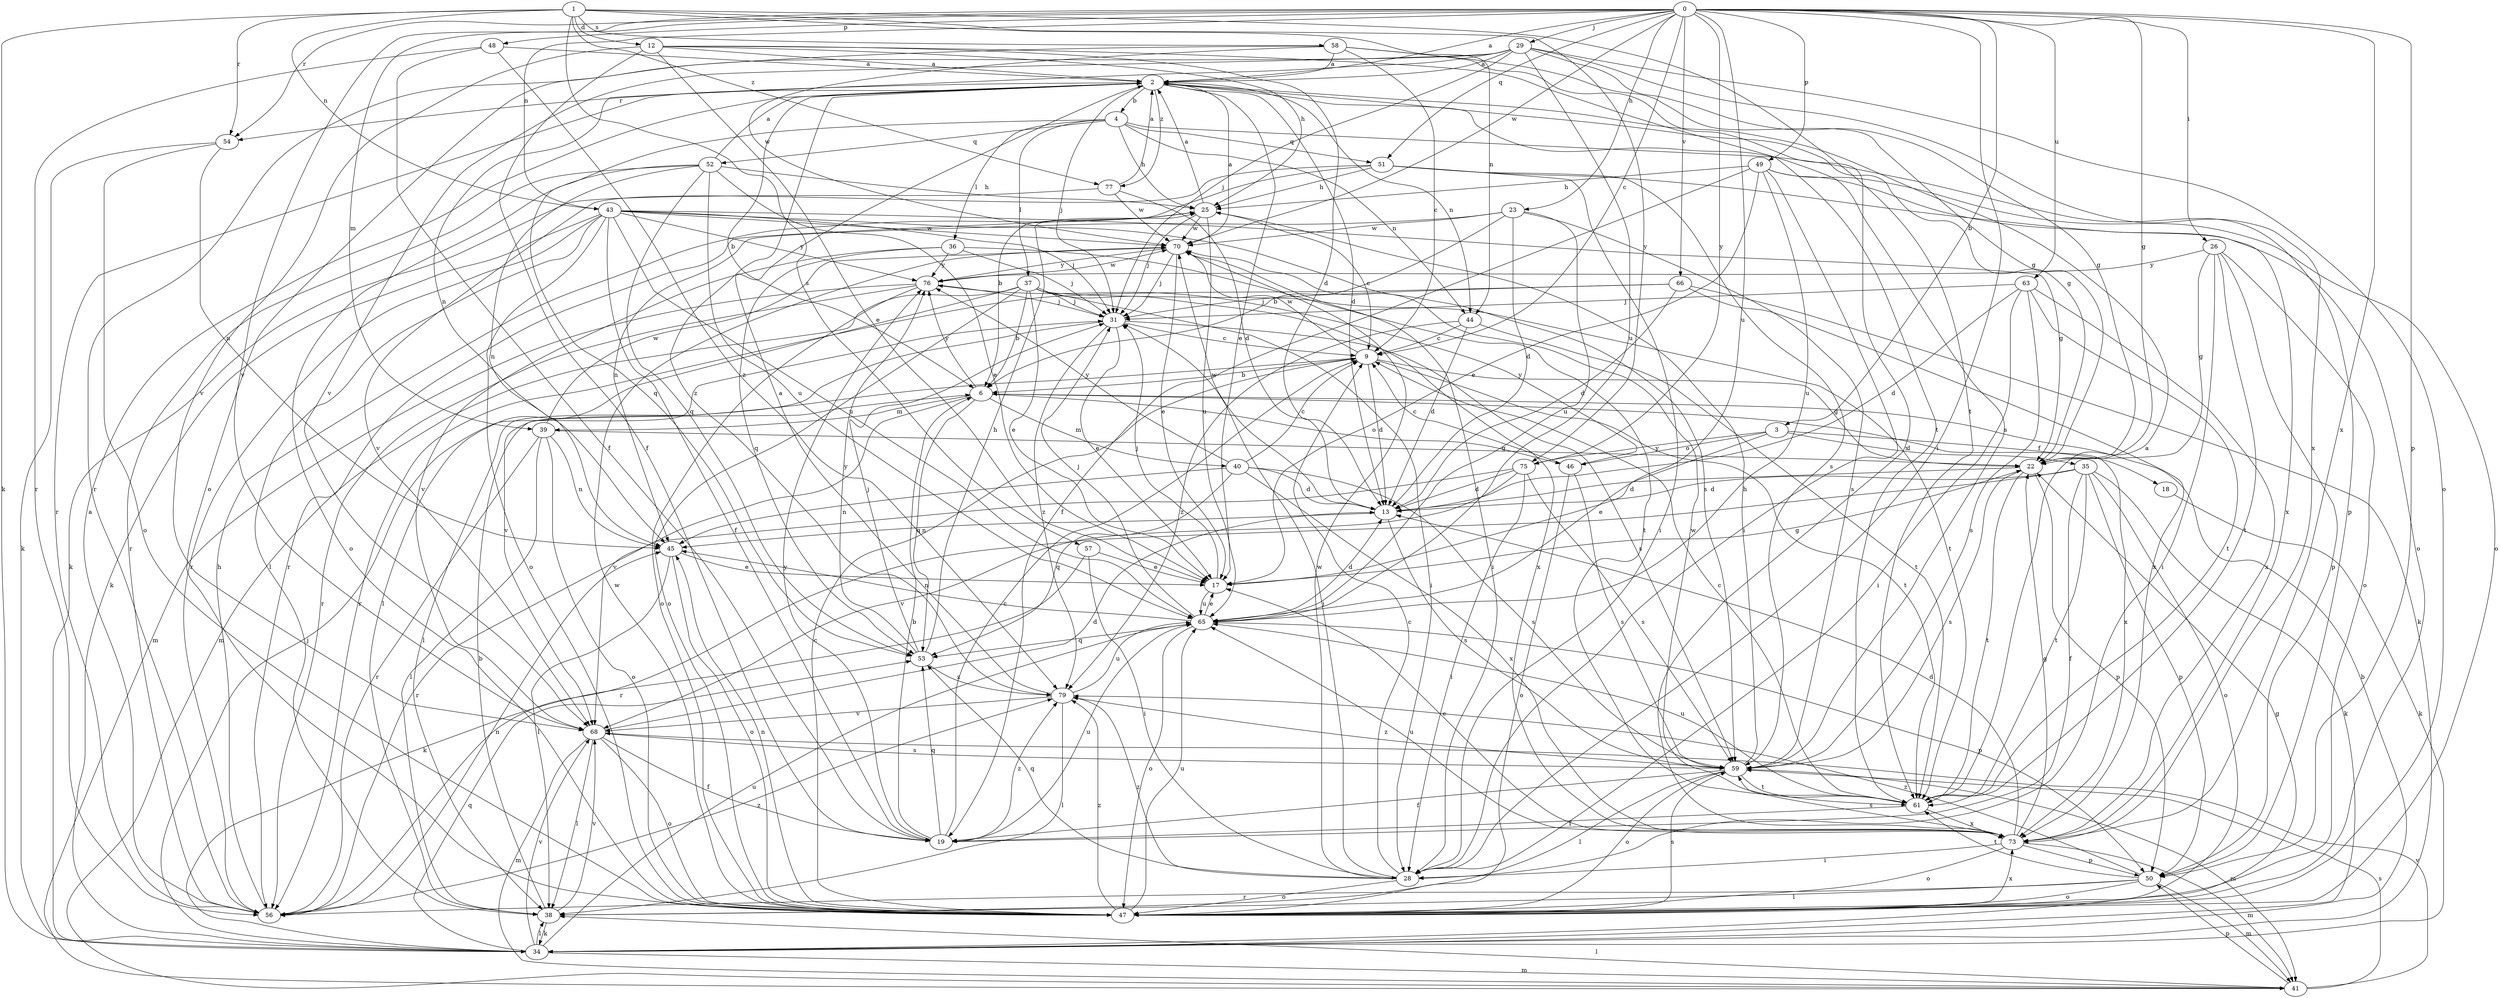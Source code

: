 strict digraph  {
0;
1;
2;
3;
4;
6;
9;
12;
13;
17;
18;
19;
22;
23;
25;
26;
28;
29;
31;
34;
35;
36;
37;
38;
39;
40;
41;
43;
44;
45;
46;
47;
48;
49;
50;
51;
52;
53;
54;
56;
57;
58;
59;
61;
63;
65;
66;
68;
70;
73;
75;
76;
77;
79;
0 -> 2  [label=a];
0 -> 3  [label=b];
0 -> 9  [label=c];
0 -> 22  [label=g];
0 -> 23  [label=h];
0 -> 26  [label=i];
0 -> 28  [label=i];
0 -> 29  [label=j];
0 -> 39  [label=m];
0 -> 43  [label=n];
0 -> 48  [label=p];
0 -> 49  [label=p];
0 -> 50  [label=p];
0 -> 51  [label=q];
0 -> 54  [label=r];
0 -> 63  [label=u];
0 -> 65  [label=u];
0 -> 66  [label=v];
0 -> 68  [label=v];
0 -> 70  [label=w];
0 -> 73  [label=x];
0 -> 75  [label=y];
1 -> 12  [label=d];
1 -> 34  [label=k];
1 -> 43  [label=n];
1 -> 44  [label=n];
1 -> 54  [label=r];
1 -> 57  [label=s];
1 -> 58  [label=s];
1 -> 61  [label=t];
1 -> 75  [label=y];
1 -> 77  [label=z];
2 -> 4  [label=b];
2 -> 6  [label=b];
2 -> 13  [label=d];
2 -> 17  [label=e];
2 -> 22  [label=g];
2 -> 31  [label=j];
2 -> 44  [label=n];
2 -> 54  [label=r];
2 -> 56  [label=r];
2 -> 59  [label=s];
2 -> 77  [label=z];
2 -> 79  [label=z];
3 -> 17  [label=e];
3 -> 18  [label=f];
3 -> 35  [label=l];
3 -> 46  [label=o];
3 -> 75  [label=y];
4 -> 25  [label=h];
4 -> 36  [label=l];
4 -> 37  [label=l];
4 -> 44  [label=n];
4 -> 50  [label=p];
4 -> 51  [label=q];
4 -> 52  [label=q];
4 -> 53  [label=q];
6 -> 39  [label=m];
6 -> 40  [label=m];
6 -> 46  [label=o];
6 -> 53  [label=q];
6 -> 68  [label=v];
6 -> 73  [label=x];
6 -> 76  [label=y];
9 -> 6  [label=b];
9 -> 13  [label=d];
9 -> 22  [label=g];
9 -> 38  [label=l];
9 -> 61  [label=t];
9 -> 70  [label=w];
12 -> 2  [label=a];
12 -> 13  [label=d];
12 -> 17  [label=e];
12 -> 19  [label=f];
12 -> 25  [label=h];
12 -> 61  [label=t];
12 -> 68  [label=v];
13 -> 45  [label=n];
13 -> 59  [label=s];
13 -> 70  [label=w];
17 -> 22  [label=g];
17 -> 31  [label=j];
17 -> 65  [label=u];
18 -> 34  [label=k];
19 -> 6  [label=b];
19 -> 9  [label=c];
19 -> 53  [label=q];
19 -> 65  [label=u];
19 -> 76  [label=y];
19 -> 79  [label=z];
22 -> 13  [label=d];
22 -> 50  [label=p];
22 -> 59  [label=s];
22 -> 61  [label=t];
23 -> 6  [label=b];
23 -> 13  [label=d];
23 -> 45  [label=n];
23 -> 59  [label=s];
23 -> 65  [label=u];
23 -> 70  [label=w];
25 -> 2  [label=a];
25 -> 9  [label=c];
25 -> 31  [label=j];
25 -> 56  [label=r];
25 -> 65  [label=u];
25 -> 70  [label=w];
26 -> 22  [label=g];
26 -> 28  [label=i];
26 -> 47  [label=o];
26 -> 50  [label=p];
26 -> 61  [label=t];
26 -> 76  [label=y];
28 -> 9  [label=c];
28 -> 31  [label=j];
28 -> 47  [label=o];
28 -> 53  [label=q];
28 -> 70  [label=w];
28 -> 79  [label=z];
29 -> 2  [label=a];
29 -> 22  [label=g];
29 -> 31  [label=j];
29 -> 45  [label=n];
29 -> 47  [label=o];
29 -> 56  [label=r];
29 -> 65  [label=u];
29 -> 68  [label=v];
29 -> 73  [label=x];
31 -> 9  [label=c];
31 -> 17  [label=e];
31 -> 59  [label=s];
31 -> 68  [label=v];
31 -> 79  [label=z];
34 -> 6  [label=b];
34 -> 22  [label=g];
34 -> 31  [label=j];
34 -> 38  [label=l];
34 -> 41  [label=m];
34 -> 53  [label=q];
34 -> 65  [label=u];
34 -> 68  [label=v];
35 -> 13  [label=d];
35 -> 19  [label=f];
35 -> 34  [label=k];
35 -> 47  [label=o];
35 -> 50  [label=p];
35 -> 56  [label=r];
35 -> 61  [label=t];
36 -> 31  [label=j];
36 -> 53  [label=q];
36 -> 61  [label=t];
36 -> 68  [label=v];
36 -> 76  [label=y];
37 -> 6  [label=b];
37 -> 17  [label=e];
37 -> 28  [label=i];
37 -> 31  [label=j];
37 -> 38  [label=l];
37 -> 41  [label=m];
37 -> 47  [label=o];
37 -> 61  [label=t];
37 -> 73  [label=x];
38 -> 6  [label=b];
38 -> 34  [label=k];
38 -> 68  [label=v];
39 -> 22  [label=g];
39 -> 38  [label=l];
39 -> 45  [label=n];
39 -> 47  [label=o];
39 -> 56  [label=r];
39 -> 70  [label=w];
40 -> 9  [label=c];
40 -> 13  [label=d];
40 -> 45  [label=n];
40 -> 53  [label=q];
40 -> 59  [label=s];
40 -> 73  [label=x];
40 -> 76  [label=y];
41 -> 38  [label=l];
41 -> 50  [label=p];
41 -> 59  [label=s];
41 -> 68  [label=v];
43 -> 19  [label=f];
43 -> 22  [label=g];
43 -> 31  [label=j];
43 -> 34  [label=k];
43 -> 38  [label=l];
43 -> 47  [label=o];
43 -> 56  [label=r];
43 -> 59  [label=s];
43 -> 65  [label=u];
43 -> 70  [label=w];
43 -> 76  [label=y];
44 -> 9  [label=c];
44 -> 13  [label=d];
44 -> 61  [label=t];
44 -> 79  [label=z];
45 -> 17  [label=e];
45 -> 38  [label=l];
45 -> 47  [label=o];
46 -> 9  [label=c];
46 -> 47  [label=o];
46 -> 59  [label=s];
46 -> 76  [label=y];
47 -> 9  [label=c];
47 -> 45  [label=n];
47 -> 59  [label=s];
47 -> 65  [label=u];
47 -> 70  [label=w];
47 -> 73  [label=x];
47 -> 79  [label=z];
48 -> 2  [label=a];
48 -> 19  [label=f];
48 -> 56  [label=r];
48 -> 79  [label=z];
49 -> 17  [label=e];
49 -> 19  [label=f];
49 -> 25  [label=h];
49 -> 28  [label=i];
49 -> 47  [label=o];
49 -> 65  [label=u];
49 -> 73  [label=x];
50 -> 38  [label=l];
50 -> 41  [label=m];
50 -> 47  [label=o];
50 -> 56  [label=r];
50 -> 61  [label=t];
50 -> 79  [label=z];
51 -> 6  [label=b];
51 -> 25  [label=h];
51 -> 28  [label=i];
51 -> 47  [label=o];
51 -> 59  [label=s];
51 -> 68  [label=v];
52 -> 2  [label=a];
52 -> 17  [label=e];
52 -> 25  [label=h];
52 -> 45  [label=n];
52 -> 47  [label=o];
52 -> 53  [label=q];
52 -> 56  [label=r];
52 -> 65  [label=u];
53 -> 25  [label=h];
53 -> 31  [label=j];
53 -> 76  [label=y];
53 -> 79  [label=z];
54 -> 34  [label=k];
54 -> 45  [label=n];
54 -> 47  [label=o];
56 -> 2  [label=a];
56 -> 25  [label=h];
56 -> 45  [label=n];
56 -> 79  [label=z];
57 -> 17  [label=e];
57 -> 28  [label=i];
57 -> 34  [label=k];
58 -> 2  [label=a];
58 -> 9  [label=c];
58 -> 22  [label=g];
58 -> 47  [label=o];
58 -> 70  [label=w];
58 -> 73  [label=x];
59 -> 19  [label=f];
59 -> 25  [label=h];
59 -> 38  [label=l];
59 -> 41  [label=m];
59 -> 47  [label=o];
59 -> 61  [label=t];
59 -> 79  [label=z];
61 -> 2  [label=a];
61 -> 9  [label=c];
61 -> 19  [label=f];
61 -> 65  [label=u];
61 -> 70  [label=w];
61 -> 73  [label=x];
63 -> 13  [label=d];
63 -> 28  [label=i];
63 -> 31  [label=j];
63 -> 59  [label=s];
63 -> 61  [label=t];
63 -> 73  [label=x];
65 -> 13  [label=d];
65 -> 17  [label=e];
65 -> 31  [label=j];
65 -> 45  [label=n];
65 -> 47  [label=o];
65 -> 50  [label=p];
65 -> 53  [label=q];
66 -> 13  [label=d];
66 -> 31  [label=j];
66 -> 34  [label=k];
66 -> 56  [label=r];
66 -> 73  [label=x];
68 -> 13  [label=d];
68 -> 19  [label=f];
68 -> 38  [label=l];
68 -> 41  [label=m];
68 -> 47  [label=o];
68 -> 59  [label=s];
70 -> 2  [label=a];
70 -> 17  [label=e];
70 -> 28  [label=i];
70 -> 31  [label=j];
70 -> 76  [label=y];
73 -> 13  [label=d];
73 -> 17  [label=e];
73 -> 22  [label=g];
73 -> 28  [label=i];
73 -> 41  [label=m];
73 -> 47  [label=o];
73 -> 50  [label=p];
73 -> 59  [label=s];
73 -> 65  [label=u];
75 -> 13  [label=d];
75 -> 28  [label=i];
75 -> 56  [label=r];
75 -> 59  [label=s];
75 -> 68  [label=v];
76 -> 31  [label=j];
76 -> 41  [label=m];
76 -> 47  [label=o];
76 -> 56  [label=r];
76 -> 70  [label=w];
77 -> 2  [label=a];
77 -> 13  [label=d];
77 -> 34  [label=k];
77 -> 70  [label=w];
79 -> 2  [label=a];
79 -> 38  [label=l];
79 -> 65  [label=u];
79 -> 68  [label=v];
}
